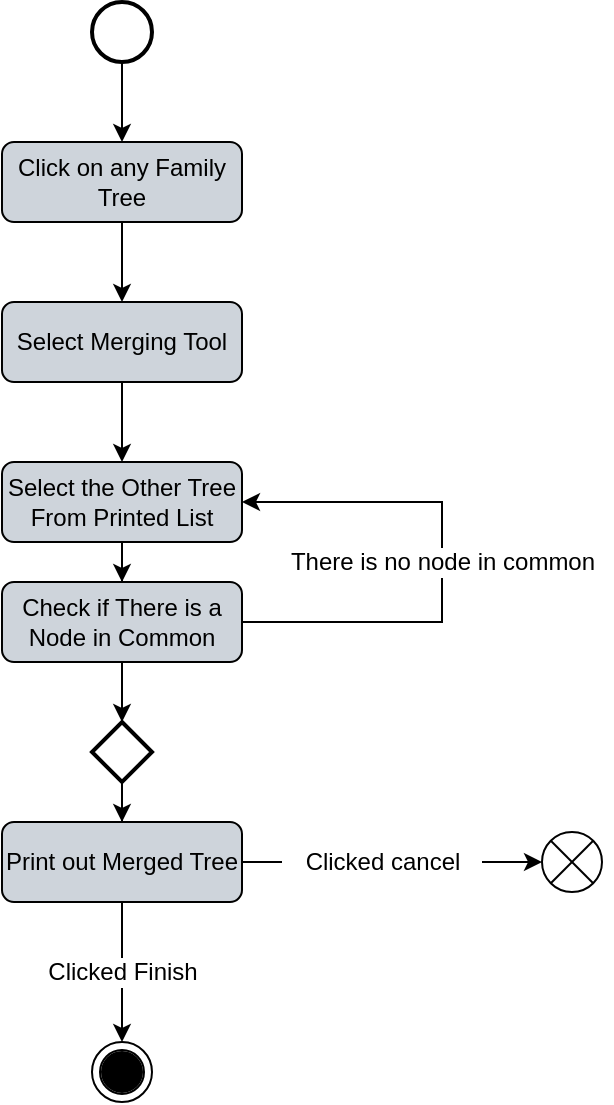 <mxfile version="15.9.1" type="device"><diagram id="C5RBs43oDa-KdzZeNtuy" name="Page-1"><mxGraphModel dx="1422" dy="752" grid="1" gridSize="10" guides="1" tooltips="1" connect="1" arrows="1" fold="1" page="1" pageScale="1" pageWidth="827" pageHeight="1169" math="0" shadow="0"><root><mxCell id="WIyWlLk6GJQsqaUBKTNV-0"/><mxCell id="WIyWlLk6GJQsqaUBKTNV-1" parent="WIyWlLk6GJQsqaUBKTNV-0"/><mxCell id="cJwE42l60Dfw3lvNjkkL-21" value="" style="ellipse;shape=doubleEllipse;whiteSpace=wrap;html=1;aspect=fixed;rounded=0;shadow=0;labelBackgroundColor=default;sketch=0;" parent="WIyWlLk6GJQsqaUBKTNV-1" vertex="1"><mxGeometry x="305" y="690" width="30" height="30" as="geometry"/></mxCell><mxCell id="cJwE42l60Dfw3lvNjkkL-7" style="edgeStyle=orthogonalEdgeStyle;rounded=0;orthogonalLoop=1;jettySize=auto;html=1;entryX=0.5;entryY=0;entryDx=0;entryDy=0;" parent="WIyWlLk6GJQsqaUBKTNV-1" source="WIyWlLk6GJQsqaUBKTNV-3" target="cJwE42l60Dfw3lvNjkkL-6" edge="1"><mxGeometry relative="1" as="geometry"/></mxCell><mxCell id="WIyWlLk6GJQsqaUBKTNV-3" value="Click on any Family Tree" style="rounded=1;whiteSpace=wrap;html=1;fontSize=12;glass=0;strokeWidth=1;shadow=0;fillColor=#ced4db;" parent="WIyWlLk6GJQsqaUBKTNV-1" vertex="1"><mxGeometry x="260" y="240" width="120" height="40" as="geometry"/></mxCell><mxCell id="cJwE42l60Dfw3lvNjkkL-1" value="" style="verticalLabelPosition=bottom;verticalAlign=top;html=1;shape=mxgraph.flowchart.on-page_reference;fillColor=#000000;" parent="WIyWlLk6GJQsqaUBKTNV-1" vertex="1"><mxGeometry x="310" y="695" width="20" height="20" as="geometry"/></mxCell><mxCell id="cJwE42l60Dfw3lvNjkkL-5" style="edgeStyle=orthogonalEdgeStyle;rounded=0;orthogonalLoop=1;jettySize=auto;html=1;entryX=0.5;entryY=0;entryDx=0;entryDy=0;" parent="WIyWlLk6GJQsqaUBKTNV-1" source="cJwE42l60Dfw3lvNjkkL-2" target="WIyWlLk6GJQsqaUBKTNV-3" edge="1"><mxGeometry relative="1" as="geometry"/></mxCell><mxCell id="cJwE42l60Dfw3lvNjkkL-2" value="" style="strokeWidth=2;html=1;shape=mxgraph.flowchart.start_2;whiteSpace=wrap;" parent="WIyWlLk6GJQsqaUBKTNV-1" vertex="1"><mxGeometry x="305" y="170" width="30" height="30" as="geometry"/></mxCell><mxCell id="c8qnFAv_-z3GJSpK9DPf-2" style="edgeStyle=orthogonalEdgeStyle;rounded=0;orthogonalLoop=1;jettySize=auto;html=1;entryX=0.5;entryY=0;entryDx=0;entryDy=0;" parent="WIyWlLk6GJQsqaUBKTNV-1" source="cJwE42l60Dfw3lvNjkkL-6" target="c8qnFAv_-z3GJSpK9DPf-1" edge="1"><mxGeometry relative="1" as="geometry"/></mxCell><mxCell id="cJwE42l60Dfw3lvNjkkL-6" value="Select Merging Tool" style="rounded=1;whiteSpace=wrap;html=1;fontSize=12;glass=0;strokeWidth=1;shadow=0;fillColor=#ced4db;" parent="WIyWlLk6GJQsqaUBKTNV-1" vertex="1"><mxGeometry x="260" y="320" width="120" height="40" as="geometry"/></mxCell><mxCell id="c8qnFAv_-z3GJSpK9DPf-21" style="edgeStyle=orthogonalEdgeStyle;rounded=0;orthogonalLoop=1;jettySize=auto;html=1;entryX=0.5;entryY=0;entryDx=0;entryDy=0;" parent="WIyWlLk6GJQsqaUBKTNV-1" source="c8qnFAv_-z3GJSpK9DPf-1" target="c8qnFAv_-z3GJSpK9DPf-20" edge="1"><mxGeometry relative="1" as="geometry"/></mxCell><mxCell id="c8qnFAv_-z3GJSpK9DPf-1" value="Select the Other Tree From Printed List" style="rounded=1;whiteSpace=wrap;html=1;fontSize=12;glass=0;strokeWidth=1;shadow=0;fillColor=#ced4db;" parent="WIyWlLk6GJQsqaUBKTNV-1" vertex="1"><mxGeometry x="260" y="400" width="120" height="40" as="geometry"/></mxCell><mxCell id="c8qnFAv_-z3GJSpK9DPf-7" style="edgeStyle=orthogonalEdgeStyle;rounded=0;orthogonalLoop=1;jettySize=auto;html=1;entryX=0.5;entryY=0;entryDx=0;entryDy=0;" parent="WIyWlLk6GJQsqaUBKTNV-1" source="c8qnFAv_-z3GJSpK9DPf-3" target="c8qnFAv_-z3GJSpK9DPf-6" edge="1"><mxGeometry relative="1" as="geometry"/></mxCell><mxCell id="c8qnFAv_-z3GJSpK9DPf-3" value="" style="strokeWidth=2;html=1;shape=mxgraph.flowchart.decision;whiteSpace=wrap;" parent="WIyWlLk6GJQsqaUBKTNV-1" vertex="1"><mxGeometry x="305" y="530" width="30" height="30" as="geometry"/></mxCell><mxCell id="c8qnFAv_-z3GJSpK9DPf-8" style="edgeStyle=orthogonalEdgeStyle;rounded=0;orthogonalLoop=1;jettySize=auto;html=1;entryX=0.5;entryY=0;entryDx=0;entryDy=0;" parent="WIyWlLk6GJQsqaUBKTNV-1" source="c8qnFAv_-z3GJSpK9DPf-6" target="cJwE42l60Dfw3lvNjkkL-21" edge="1"><mxGeometry relative="1" as="geometry"/></mxCell><mxCell id="c8qnFAv_-z3GJSpK9DPf-10" style="edgeStyle=orthogonalEdgeStyle;rounded=0;orthogonalLoop=1;jettySize=auto;html=1;entryX=0;entryY=0.5;entryDx=0;entryDy=0;entryPerimeter=0;startArrow=none;" parent="WIyWlLk6GJQsqaUBKTNV-1" source="c8qnFAv_-z3GJSpK9DPf-12" target="c8qnFAv_-z3GJSpK9DPf-11" edge="1"><mxGeometry relative="1" as="geometry"><mxPoint x="470" y="600" as="targetPoint"/></mxGeometry></mxCell><mxCell id="c8qnFAv_-z3GJSpK9DPf-6" value="Print out Merged Tree" style="rounded=1;whiteSpace=wrap;html=1;fontSize=12;glass=0;strokeWidth=1;shadow=0;fillColor=#CED4DB;" parent="WIyWlLk6GJQsqaUBKTNV-1" vertex="1"><mxGeometry x="260" y="580" width="120" height="40" as="geometry"/></mxCell><mxCell id="c8qnFAv_-z3GJSpK9DPf-11" value="" style="verticalLabelPosition=bottom;verticalAlign=top;html=1;shape=mxgraph.flowchart.or;" parent="WIyWlLk6GJQsqaUBKTNV-1" vertex="1"><mxGeometry x="530" y="585" width="30" height="30" as="geometry"/></mxCell><mxCell id="c8qnFAv_-z3GJSpK9DPf-12" value="Clicked cancel" style="text;html=1;align=center;verticalAlign=middle;resizable=0;points=[];autosize=1;strokeColor=none;fillColor=none;" parent="WIyWlLk6GJQsqaUBKTNV-1" vertex="1"><mxGeometry x="400" y="590" width="100" height="20" as="geometry"/></mxCell><mxCell id="c8qnFAv_-z3GJSpK9DPf-14" value="" style="edgeStyle=orthogonalEdgeStyle;rounded=0;orthogonalLoop=1;jettySize=auto;html=1;entryX=0;entryY=0.5;entryDx=0;entryDy=0;entryPerimeter=0;endArrow=none;" parent="WIyWlLk6GJQsqaUBKTNV-1" source="c8qnFAv_-z3GJSpK9DPf-6" target="c8qnFAv_-z3GJSpK9DPf-12" edge="1"><mxGeometry relative="1" as="geometry"><mxPoint x="560" y="600" as="targetPoint"/><mxPoint x="380" y="600" as="sourcePoint"/></mxGeometry></mxCell><mxCell id="c8qnFAv_-z3GJSpK9DPf-15" value="&lt;div&gt;Clicked Finish&lt;/div&gt;" style="text;html=1;align=center;verticalAlign=middle;resizable=0;points=[];autosize=1;strokeColor=none;fillColor=none;labelBackgroundColor=default;" parent="WIyWlLk6GJQsqaUBKTNV-1" vertex="1"><mxGeometry x="275" y="645" width="90" height="20" as="geometry"/></mxCell><mxCell id="c8qnFAv_-z3GJSpK9DPf-22" style="edgeStyle=orthogonalEdgeStyle;rounded=0;orthogonalLoop=1;jettySize=auto;html=1;entryX=1;entryY=0.5;entryDx=0;entryDy=0;" parent="WIyWlLk6GJQsqaUBKTNV-1" source="c8qnFAv_-z3GJSpK9DPf-20" target="c8qnFAv_-z3GJSpK9DPf-1" edge="1"><mxGeometry relative="1" as="geometry"><mxPoint x="460" y="480" as="targetPoint"/><Array as="points"><mxPoint x="480" y="480"/><mxPoint x="480" y="420"/></Array></mxGeometry></mxCell><mxCell id="c8qnFAv_-z3GJSpK9DPf-24" style="edgeStyle=orthogonalEdgeStyle;rounded=0;orthogonalLoop=1;jettySize=auto;html=1;exitX=0.5;exitY=1;exitDx=0;exitDy=0;entryX=0.5;entryY=0;entryDx=0;entryDy=0;entryPerimeter=0;" parent="WIyWlLk6GJQsqaUBKTNV-1" source="c8qnFAv_-z3GJSpK9DPf-20" target="c8qnFAv_-z3GJSpK9DPf-3" edge="1"><mxGeometry relative="1" as="geometry"/></mxCell><mxCell id="c8qnFAv_-z3GJSpK9DPf-20" value="Check if There is a Node in Common" style="rounded=1;whiteSpace=wrap;html=1;fontSize=12;glass=0;strokeWidth=1;shadow=0;fillColor=#CED4DB;" parent="WIyWlLk6GJQsqaUBKTNV-1" vertex="1"><mxGeometry x="260" y="460" width="120" height="40" as="geometry"/></mxCell><mxCell id="c8qnFAv_-z3GJSpK9DPf-25" value="There is no node in common" style="text;html=1;align=center;verticalAlign=middle;resizable=0;points=[];autosize=1;strokeColor=none;fillColor=none;labelBackgroundColor=default;" parent="WIyWlLk6GJQsqaUBKTNV-1" vertex="1"><mxGeometry x="395" y="440" width="170" height="20" as="geometry"/></mxCell></root></mxGraphModel></diagram></mxfile>